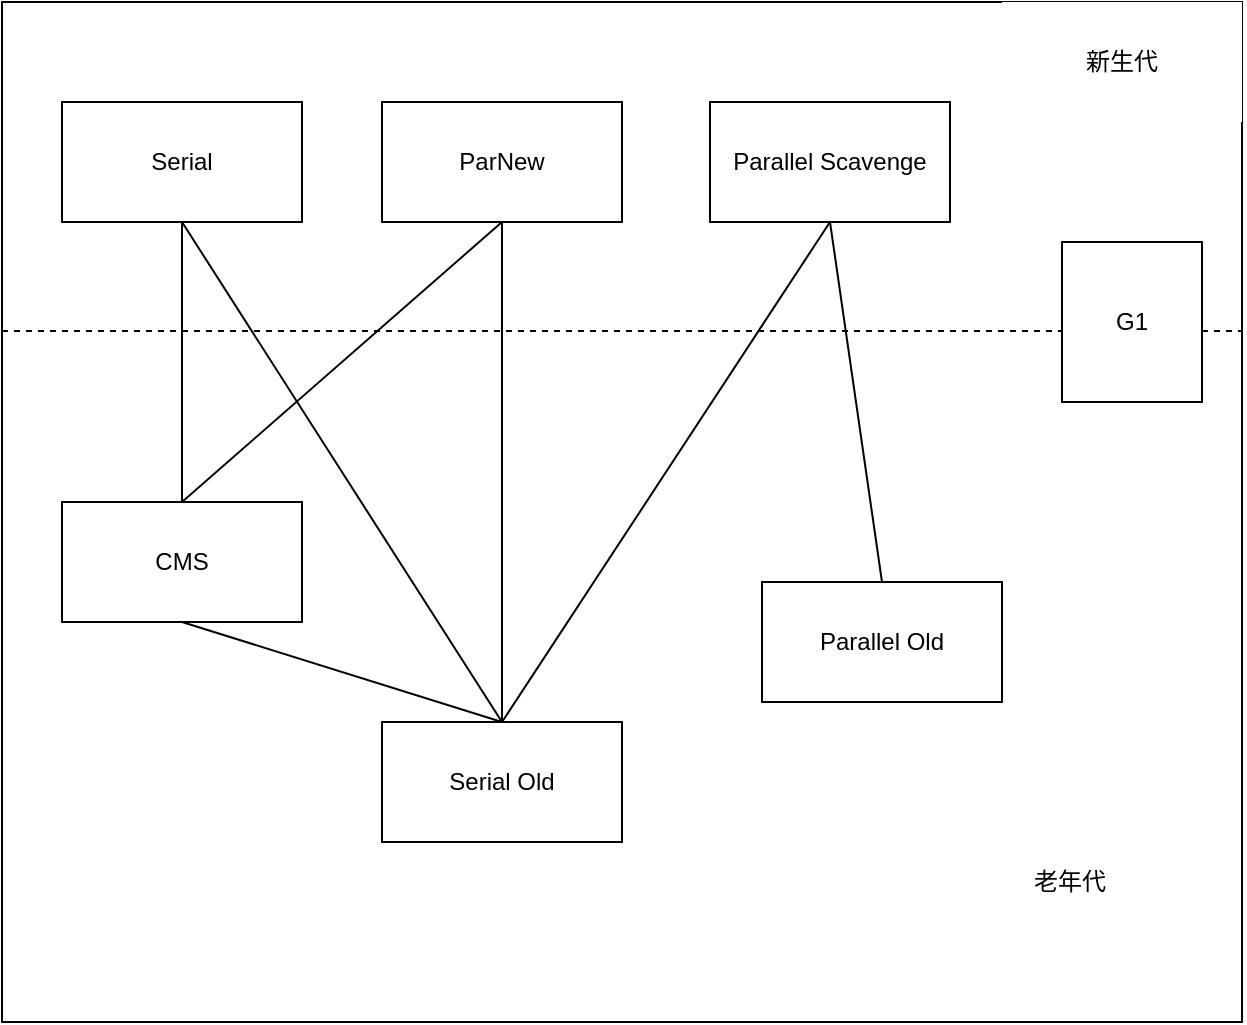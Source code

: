 <mxfile version="12.7.9" type="github">
  <diagram id="r7AOXAlxHvKR_4BC9tbG" name="第 1 页">
    <mxGraphModel dx="1381" dy="765" grid="1" gridSize="10" guides="1" tooltips="1" connect="1" arrows="1" fold="1" page="1" pageScale="1" pageWidth="827" pageHeight="1169" math="0" shadow="0">
      <root>
        <mxCell id="0" />
        <mxCell id="1" parent="0" />
        <mxCell id="RiIm3rHeR6BtfDjQIe-r-1" value="" style="rounded=0;whiteSpace=wrap;html=1;" vertex="1" parent="1">
          <mxGeometry x="60" y="80" width="620" height="510" as="geometry" />
        </mxCell>
        <mxCell id="RiIm3rHeR6BtfDjQIe-r-2" value="" style="endArrow=none;dashed=1;html=1;exitX=0;exitY=0.25;exitDx=0;exitDy=0;entryX=1;entryY=0.25;entryDx=0;entryDy=0;" edge="1" parent="1">
          <mxGeometry width="50" height="50" relative="1" as="geometry">
            <mxPoint x="60" y="244.5" as="sourcePoint" />
            <mxPoint x="680" y="244.5" as="targetPoint" />
          </mxGeometry>
        </mxCell>
        <mxCell id="RiIm3rHeR6BtfDjQIe-r-3" value="Serial" style="rounded=0;whiteSpace=wrap;html=1;" vertex="1" parent="1">
          <mxGeometry x="90" y="130" width="120" height="60" as="geometry" />
        </mxCell>
        <mxCell id="RiIm3rHeR6BtfDjQIe-r-4" value="ParNew" style="rounded=0;whiteSpace=wrap;html=1;" vertex="1" parent="1">
          <mxGeometry x="250" y="130" width="120" height="60" as="geometry" />
        </mxCell>
        <mxCell id="RiIm3rHeR6BtfDjQIe-r-5" value="Parallel Scavenge" style="rounded=0;whiteSpace=wrap;html=1;" vertex="1" parent="1">
          <mxGeometry x="414" y="130" width="120" height="60" as="geometry" />
        </mxCell>
        <mxCell id="RiIm3rHeR6BtfDjQIe-r-6" value="新生代" style="rounded=0;whiteSpace=wrap;html=1;strokeColor=none;" vertex="1" parent="1">
          <mxGeometry x="560" y="80" width="120" height="60" as="geometry" />
        </mxCell>
        <mxCell id="RiIm3rHeR6BtfDjQIe-r-7" value="G1" style="rounded=0;whiteSpace=wrap;html=1;" vertex="1" parent="1">
          <mxGeometry x="590" y="200" width="70" height="80" as="geometry" />
        </mxCell>
        <mxCell id="RiIm3rHeR6BtfDjQIe-r-8" value="CMS" style="rounded=0;whiteSpace=wrap;html=1;" vertex="1" parent="1">
          <mxGeometry x="90" y="330" width="120" height="60" as="geometry" />
        </mxCell>
        <mxCell id="RiIm3rHeR6BtfDjQIe-r-9" value="Serial Old" style="rounded=0;whiteSpace=wrap;html=1;" vertex="1" parent="1">
          <mxGeometry x="250" y="440" width="120" height="60" as="geometry" />
        </mxCell>
        <mxCell id="RiIm3rHeR6BtfDjQIe-r-10" value="Parallel Old" style="rounded=0;whiteSpace=wrap;html=1;" vertex="1" parent="1">
          <mxGeometry x="440" y="370" width="120" height="60" as="geometry" />
        </mxCell>
        <mxCell id="RiIm3rHeR6BtfDjQIe-r-11" value="老年代" style="rounded=0;whiteSpace=wrap;html=1;strokeColor=none;" vertex="1" parent="1">
          <mxGeometry x="534" y="490" width="120" height="60" as="geometry" />
        </mxCell>
        <mxCell id="RiIm3rHeR6BtfDjQIe-r-12" value="" style="endArrow=none;html=1;entryX=0.5;entryY=1;entryDx=0;entryDy=0;exitX=0.5;exitY=0;exitDx=0;exitDy=0;" edge="1" parent="1" source="RiIm3rHeR6BtfDjQIe-r-8" target="RiIm3rHeR6BtfDjQIe-r-3">
          <mxGeometry width="50" height="50" relative="1" as="geometry">
            <mxPoint x="390" y="420" as="sourcePoint" />
            <mxPoint x="440" y="370" as="targetPoint" />
          </mxGeometry>
        </mxCell>
        <mxCell id="RiIm3rHeR6BtfDjQIe-r-13" value="" style="endArrow=none;html=1;exitX=0.5;exitY=0;exitDx=0;exitDy=0;" edge="1" parent="1" source="RiIm3rHeR6BtfDjQIe-r-9">
          <mxGeometry width="50" height="50" relative="1" as="geometry">
            <mxPoint x="390" y="420" as="sourcePoint" />
            <mxPoint x="150" y="190" as="targetPoint" />
          </mxGeometry>
        </mxCell>
        <mxCell id="RiIm3rHeR6BtfDjQIe-r-14" value="" style="endArrow=none;html=1;entryX=0.5;entryY=1;entryDx=0;entryDy=0;exitX=0.5;exitY=0;exitDx=0;exitDy=0;" edge="1" parent="1" source="RiIm3rHeR6BtfDjQIe-r-9" target="RiIm3rHeR6BtfDjQIe-r-8">
          <mxGeometry width="50" height="50" relative="1" as="geometry">
            <mxPoint x="390" y="420" as="sourcePoint" />
            <mxPoint x="440" y="370" as="targetPoint" />
          </mxGeometry>
        </mxCell>
        <mxCell id="RiIm3rHeR6BtfDjQIe-r-15" value="" style="endArrow=none;html=1;entryX=0.5;entryY=1;entryDx=0;entryDy=0;exitX=0.5;exitY=0;exitDx=0;exitDy=0;" edge="1" parent="1" source="RiIm3rHeR6BtfDjQIe-r-8" target="RiIm3rHeR6BtfDjQIe-r-4">
          <mxGeometry width="50" height="50" relative="1" as="geometry">
            <mxPoint x="390" y="420" as="sourcePoint" />
            <mxPoint x="440" y="370" as="targetPoint" />
          </mxGeometry>
        </mxCell>
        <mxCell id="RiIm3rHeR6BtfDjQIe-r-16" value="" style="endArrow=none;html=1;exitX=0.5;exitY=0;exitDx=0;exitDy=0;" edge="1" parent="1" source="RiIm3rHeR6BtfDjQIe-r-9">
          <mxGeometry width="50" height="50" relative="1" as="geometry">
            <mxPoint x="390" y="420" as="sourcePoint" />
            <mxPoint x="310" y="190" as="targetPoint" />
          </mxGeometry>
        </mxCell>
        <mxCell id="RiIm3rHeR6BtfDjQIe-r-17" value="" style="endArrow=none;html=1;entryX=0.5;entryY=1;entryDx=0;entryDy=0;exitX=0.5;exitY=0;exitDx=0;exitDy=0;" edge="1" parent="1" source="RiIm3rHeR6BtfDjQIe-r-9" target="RiIm3rHeR6BtfDjQIe-r-5">
          <mxGeometry width="50" height="50" relative="1" as="geometry">
            <mxPoint x="390" y="420" as="sourcePoint" />
            <mxPoint x="440" y="370" as="targetPoint" />
          </mxGeometry>
        </mxCell>
        <mxCell id="RiIm3rHeR6BtfDjQIe-r-18" value="" style="endArrow=none;html=1;entryX=0.5;entryY=1;entryDx=0;entryDy=0;exitX=0.5;exitY=0;exitDx=0;exitDy=0;" edge="1" parent="1" source="RiIm3rHeR6BtfDjQIe-r-10" target="RiIm3rHeR6BtfDjQIe-r-5">
          <mxGeometry width="50" height="50" relative="1" as="geometry">
            <mxPoint x="390" y="420" as="sourcePoint" />
            <mxPoint x="470" y="190" as="targetPoint" />
          </mxGeometry>
        </mxCell>
      </root>
    </mxGraphModel>
  </diagram>
</mxfile>
